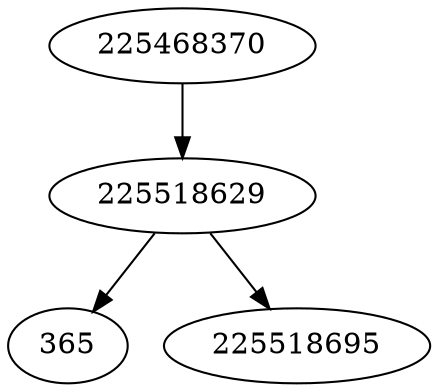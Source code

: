 strict digraph  {
225468370;
225518629;
365;
225518695;
225468370 -> 225518629;
225518629 -> 365;
225518629 -> 225518695;
}
